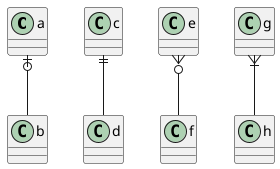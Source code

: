 {
  "sha1": "bequ40qn71c710ps8hgk5xvlqepr986",
  "insertion": {
    "when": "2024-05-30T20:48:22.078Z",
    "url": "https://forum.plantuml.net/17241/smetana-breaks-entity-arrows",
    "user": "plantuml@gmail.com"
  }
}
@startuml
'!pragma layout smetana
'breaks
a |o-- b
'works
c ||-- d
'breaks
e }o-- f
'works
g }|-- h
@enduml
